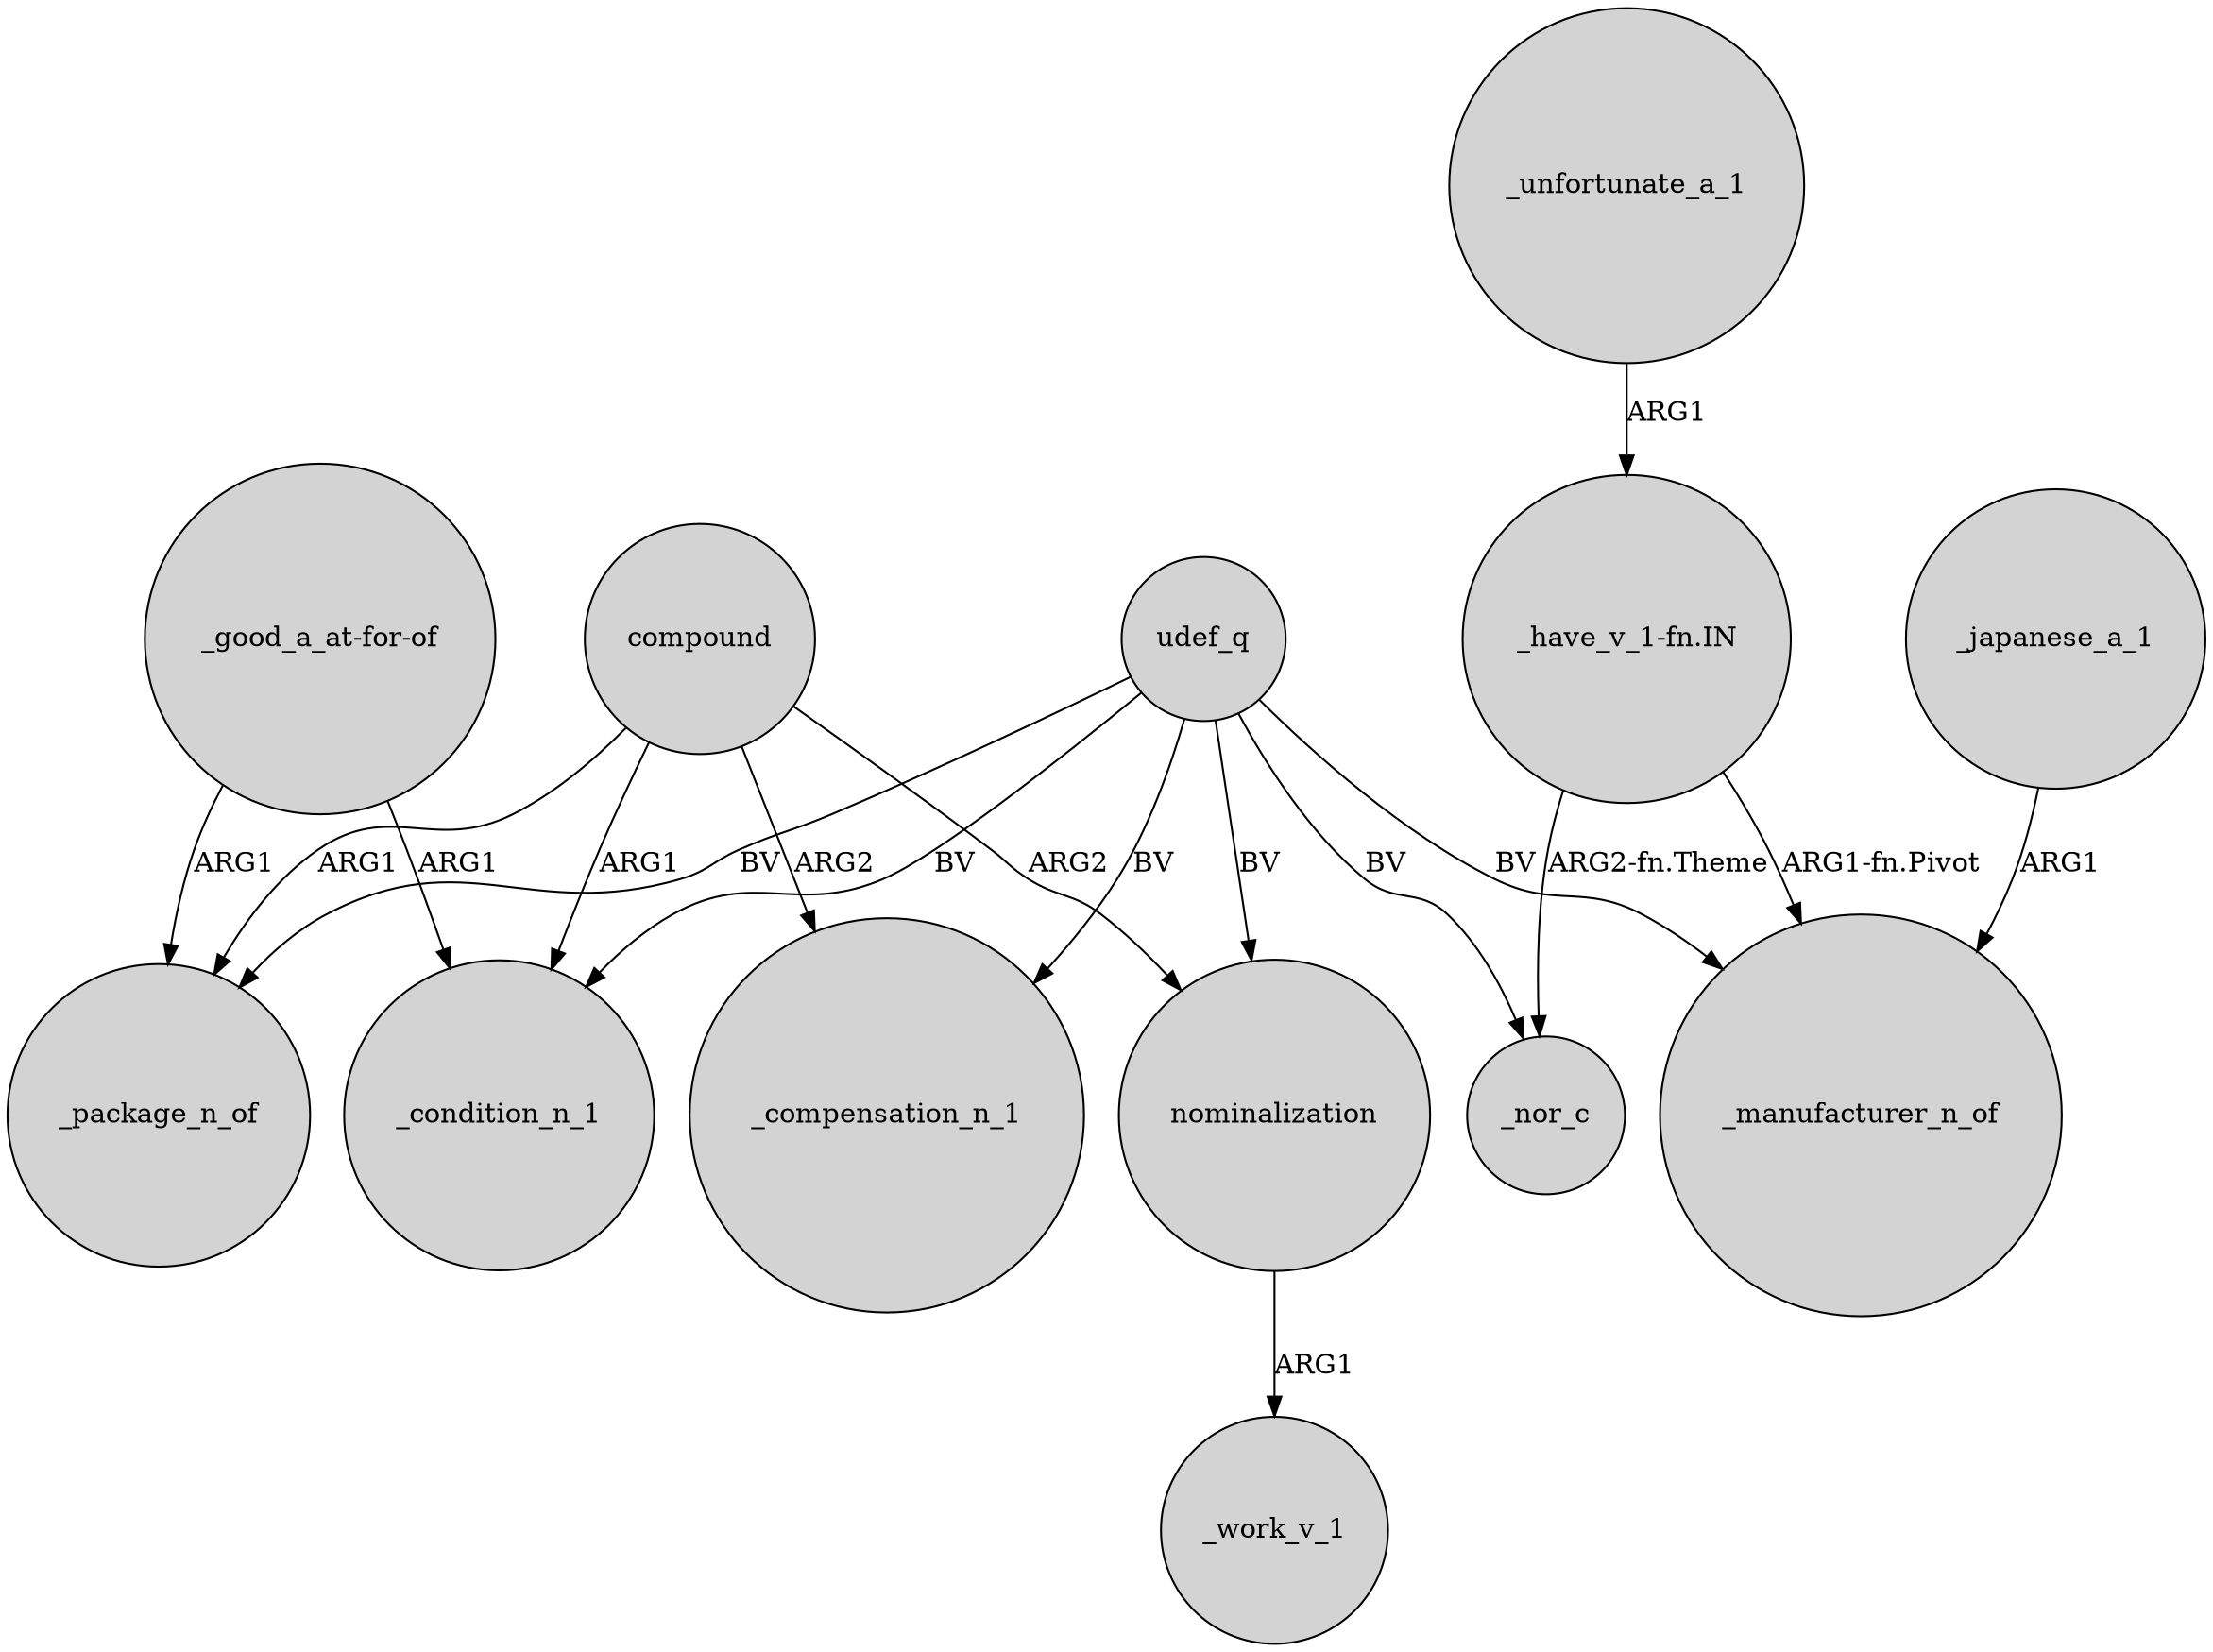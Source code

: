 digraph {
	node [shape=circle style=filled]
	udef_q -> _package_n_of [label=BV]
	nominalization -> _work_v_1 [label=ARG1]
	"_good_a_at-for-of" -> _package_n_of [label=ARG1]
	compound -> _condition_n_1 [label=ARG1]
	"_have_v_1-fn.IN" -> _nor_c [label="ARG2-fn.Theme"]
	"_good_a_at-for-of" -> _condition_n_1 [label=ARG1]
	compound -> nominalization [label=ARG2]
	udef_q -> _compensation_n_1 [label=BV]
	udef_q -> nominalization [label=BV]
	compound -> _compensation_n_1 [label=ARG2]
	udef_q -> _manufacturer_n_of [label=BV]
	"_have_v_1-fn.IN" -> _manufacturer_n_of [label="ARG1-fn.Pivot"]
	udef_q -> _nor_c [label=BV]
	udef_q -> _condition_n_1 [label=BV]
	_unfortunate_a_1 -> "_have_v_1-fn.IN" [label=ARG1]
	compound -> _package_n_of [label=ARG1]
	_japanese_a_1 -> _manufacturer_n_of [label=ARG1]
}
